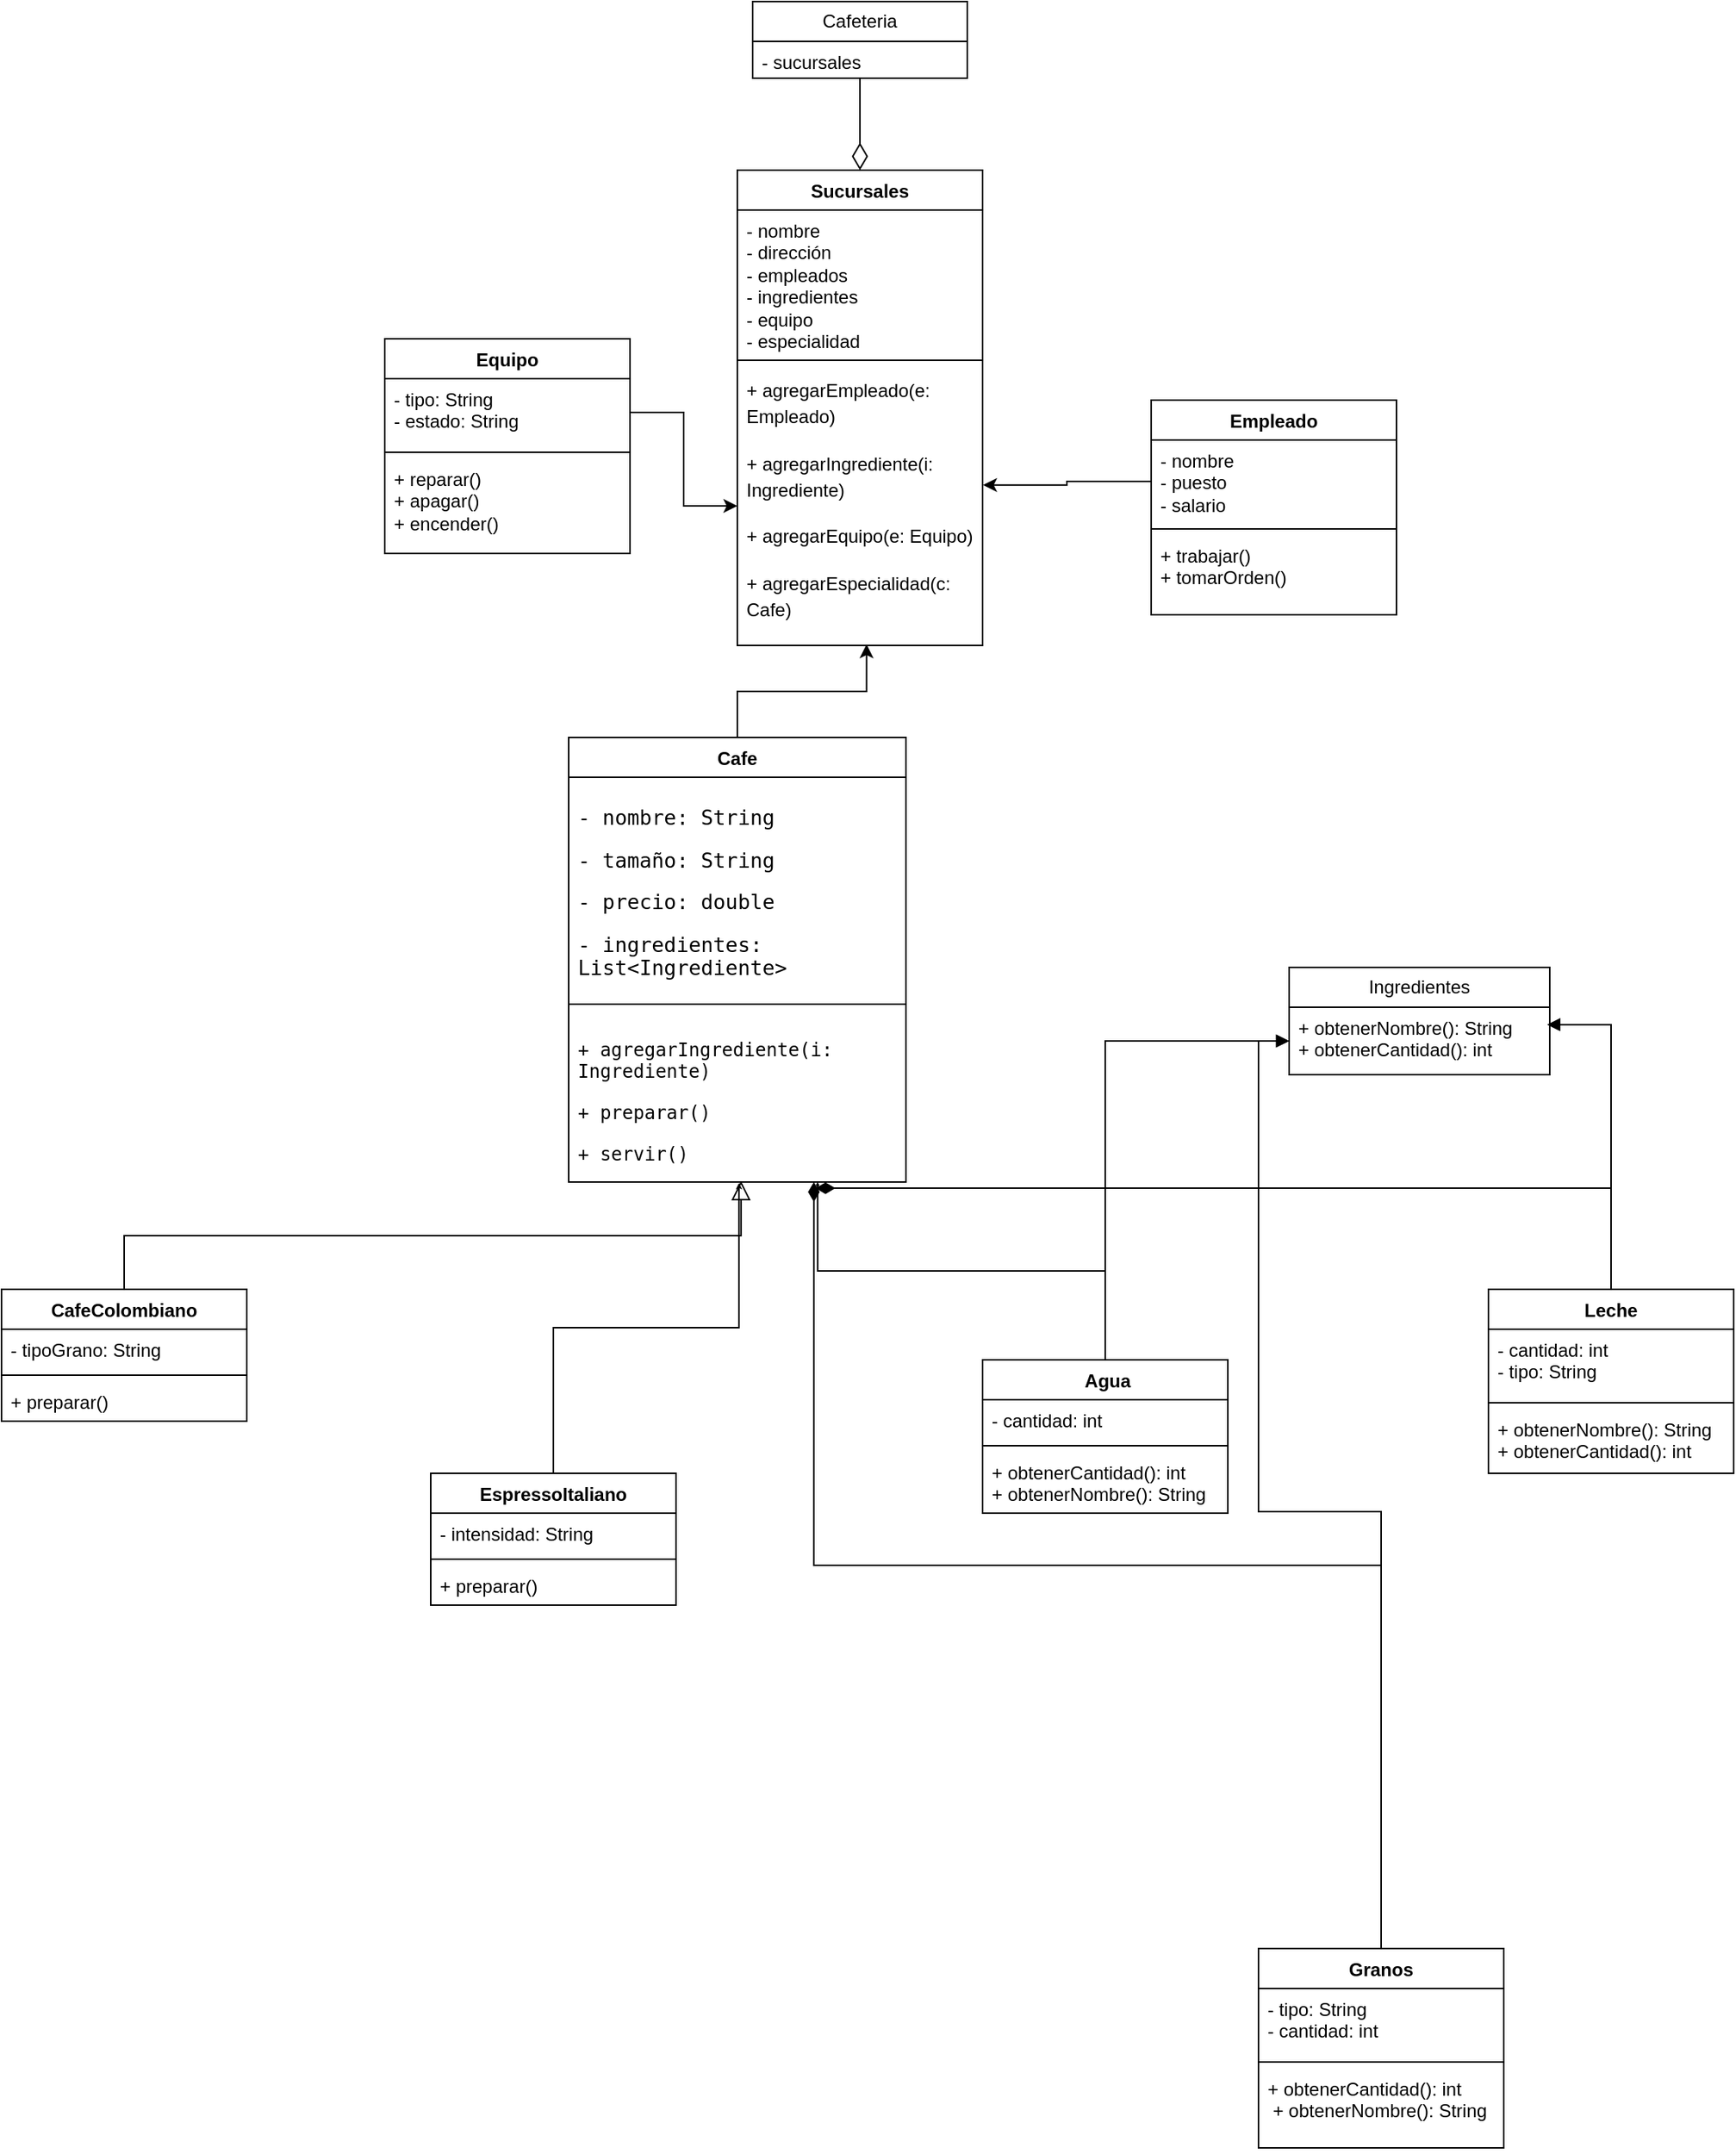 <mxfile version="24.7.5">
  <diagram name="Página-1" id="fpiejrQl7EZQ2hVn-5kG">
    <mxGraphModel dx="1927" dy="632" grid="1" gridSize="10" guides="1" tooltips="1" connect="1" arrows="1" fold="1" page="1" pageScale="1" pageWidth="827" pageHeight="1169" math="0" shadow="0">
      <root>
        <mxCell id="0" />
        <mxCell id="1" parent="0" />
        <mxCell id="qX129iivnozl7F93I-CF-3" style="edgeStyle=orthogonalEdgeStyle;rounded=0;orthogonalLoop=1;jettySize=auto;html=1;exitX=0.5;exitY=1;exitDx=0;exitDy=0;" parent="1" edge="1">
          <mxGeometry relative="1" as="geometry">
            <mxPoint x="414" y="140" as="sourcePoint" />
            <mxPoint x="414" y="140" as="targetPoint" />
          </mxGeometry>
        </mxCell>
        <mxCell id="ytvgkSkHLtnptRYN7N96-9" style="edgeStyle=orthogonalEdgeStyle;rounded=0;orthogonalLoop=1;jettySize=auto;html=1;endArrow=diamondThin;endFill=0;endSize=15;" edge="1" parent="1" source="VerWk3KQ8aKM1fs5bpjp-9" target="VerWk3KQ8aKM1fs5bpjp-13">
          <mxGeometry relative="1" as="geometry" />
        </mxCell>
        <mxCell id="VerWk3KQ8aKM1fs5bpjp-9" value="Cafeteria" style="swimlane;fontStyle=0;childLayout=stackLayout;horizontal=1;startSize=26;fillColor=none;horizontalStack=0;resizeParent=1;resizeParentMax=0;resizeLast=0;collapsible=1;marginBottom=0;whiteSpace=wrap;html=1;" vertex="1" parent="1">
          <mxGeometry x="-40" y="30" width="140" height="50" as="geometry" />
        </mxCell>
        <mxCell id="VerWk3KQ8aKM1fs5bpjp-10" value="- sucursales" style="text;strokeColor=none;fillColor=none;align=left;verticalAlign=top;spacingLeft=4;spacingRight=4;overflow=hidden;rotatable=0;points=[[0,0.5],[1,0.5]];portConstraint=eastwest;whiteSpace=wrap;html=1;" vertex="1" parent="VerWk3KQ8aKM1fs5bpjp-9">
          <mxGeometry y="26" width="140" height="24" as="geometry" />
        </mxCell>
        <mxCell id="VerWk3KQ8aKM1fs5bpjp-13" value="Sucursales" style="swimlane;fontStyle=1;align=center;verticalAlign=top;childLayout=stackLayout;horizontal=1;startSize=26;horizontalStack=0;resizeParent=1;resizeParentMax=0;resizeLast=0;collapsible=1;marginBottom=0;whiteSpace=wrap;html=1;" vertex="1" parent="1">
          <mxGeometry x="-50" y="140" width="160" height="310" as="geometry" />
        </mxCell>
        <mxCell id="VerWk3KQ8aKM1fs5bpjp-14" value="- nombre&lt;div&gt;- dirección&lt;/div&gt;&lt;div&gt;- empleados&lt;/div&gt;&lt;div&gt;- ingredientes&lt;/div&gt;&lt;div&gt;- equipo&lt;/div&gt;&lt;div&gt;- especialidad&lt;/div&gt;&lt;div&gt;&lt;br&gt;&lt;/div&gt;&lt;div&gt;&lt;br&gt;&lt;/div&gt;" style="text;strokeColor=none;fillColor=none;align=left;verticalAlign=top;spacingLeft=4;spacingRight=4;overflow=hidden;rotatable=0;points=[[0,0.5],[1,0.5]];portConstraint=eastwest;whiteSpace=wrap;html=1;" vertex="1" parent="VerWk3KQ8aKM1fs5bpjp-13">
          <mxGeometry y="26" width="160" height="94" as="geometry" />
        </mxCell>
        <mxCell id="VerWk3KQ8aKM1fs5bpjp-15" value="" style="line;strokeWidth=1;fillColor=none;align=left;verticalAlign=middle;spacingTop=-1;spacingLeft=3;spacingRight=3;rotatable=0;labelPosition=right;points=[];portConstraint=eastwest;strokeColor=inherit;" vertex="1" parent="VerWk3KQ8aKM1fs5bpjp-13">
          <mxGeometry y="120" width="160" height="8" as="geometry" />
        </mxCell>
        <mxCell id="VerWk3KQ8aKM1fs5bpjp-16" value="&lt;h3 style=&quot;margin-top:0cm;mso-pagination:widow-orphan;page-break-after:auto&quot;&gt;&lt;font style=&quot;font-size: 12px; font-weight: normal;&quot;&gt;&lt;a name=&quot;_e1xxvhagcpro&quot;&gt;&lt;/a&gt;&lt;span style=&quot;&quot; lang=&quot;es&quot;&gt;+ agregarEmpleado(e: Empleado)&lt;/span&gt;&lt;/font&gt;&lt;/h3&gt;&lt;h3 style=&quot;margin-top:0cm;mso-pagination:widow-orphan;page-break-after:auto&quot;&gt;&lt;span style=&quot;line-height: 115%; font-size: 12px; font-weight: normal;&quot; lang=&quot;es&quot;&gt;&lt;font style=&quot;font-size: 12px;&quot;&gt;+ agregarIngrediente(i:&lt;br&gt;Ingrediente)&lt;/font&gt;&lt;/span&gt;&lt;/h3&gt;&lt;h3 style=&quot;margin-top:0cm;mso-pagination:widow-orphan;page-break-after:auto&quot;&gt;&lt;span style=&quot;line-height: 115%; font-size: 12px; font-weight: normal;&quot; lang=&quot;es&quot;&gt;&lt;font style=&quot;font-size: 12px;&quot;&gt;+ agregarEquipo(e: Equipo)&lt;/font&gt;&lt;/span&gt;&lt;/h3&gt;&lt;h3 style=&quot;margin-top:0cm;mso-pagination:widow-orphan;page-break-after:auto&quot;&gt;&lt;span style=&quot;line-height: 115%; font-size: 12px; font-weight: normal;&quot; lang=&quot;es&quot;&gt;&lt;font style=&quot;font-size: 12px;&quot;&gt;+ agregarEspecialidad(c:&lt;br&gt;Cafe)&lt;/font&gt;&lt;/span&gt;&lt;b&gt;&lt;span style=&quot;font-size: 9pt; line-height: 115%;&quot; lang=&quot;es&quot;&gt;&lt;/span&gt;&lt;/b&gt;&lt;/h3&gt;" style="text;strokeColor=none;fillColor=none;align=left;verticalAlign=top;spacingLeft=4;spacingRight=4;overflow=hidden;rotatable=0;points=[[0,0.5],[1,0.5]];portConstraint=eastwest;whiteSpace=wrap;html=1;" vertex="1" parent="VerWk3KQ8aKM1fs5bpjp-13">
          <mxGeometry y="128" width="160" height="182" as="geometry" />
        </mxCell>
        <mxCell id="VerWk3KQ8aKM1fs5bpjp-17" value="Empleado" style="swimlane;fontStyle=1;align=center;verticalAlign=top;childLayout=stackLayout;horizontal=1;startSize=26;horizontalStack=0;resizeParent=1;resizeParentMax=0;resizeLast=0;collapsible=1;marginBottom=0;whiteSpace=wrap;html=1;" vertex="1" parent="1">
          <mxGeometry x="220" y="290" width="160" height="140" as="geometry" />
        </mxCell>
        <mxCell id="VerWk3KQ8aKM1fs5bpjp-18" value="- nombre&lt;div&gt;- puesto&lt;/div&gt;&lt;div&gt;- salario&lt;/div&gt;" style="text;strokeColor=none;fillColor=none;align=left;verticalAlign=top;spacingLeft=4;spacingRight=4;overflow=hidden;rotatable=0;points=[[0,0.5],[1,0.5]];portConstraint=eastwest;whiteSpace=wrap;html=1;" vertex="1" parent="VerWk3KQ8aKM1fs5bpjp-17">
          <mxGeometry y="26" width="160" height="54" as="geometry" />
        </mxCell>
        <mxCell id="VerWk3KQ8aKM1fs5bpjp-19" value="" style="line;strokeWidth=1;fillColor=none;align=left;verticalAlign=middle;spacingTop=-1;spacingLeft=3;spacingRight=3;rotatable=0;labelPosition=right;points=[];portConstraint=eastwest;strokeColor=inherit;" vertex="1" parent="VerWk3KQ8aKM1fs5bpjp-17">
          <mxGeometry y="80" width="160" height="8" as="geometry" />
        </mxCell>
        <mxCell id="VerWk3KQ8aKM1fs5bpjp-20" value="+ trabajar()&lt;div&gt;+ tomarOrden()&lt;/div&gt;" style="text;strokeColor=none;fillColor=none;align=left;verticalAlign=top;spacingLeft=4;spacingRight=4;overflow=hidden;rotatable=0;points=[[0,0.5],[1,0.5]];portConstraint=eastwest;whiteSpace=wrap;html=1;" vertex="1" parent="VerWk3KQ8aKM1fs5bpjp-17">
          <mxGeometry y="88" width="160" height="52" as="geometry" />
        </mxCell>
        <mxCell id="VerWk3KQ8aKM1fs5bpjp-26" value="Ingredientes" style="swimlane;fontStyle=0;childLayout=stackLayout;horizontal=1;startSize=26;fillColor=none;horizontalStack=0;resizeParent=1;resizeParentMax=0;resizeLast=0;collapsible=1;marginBottom=0;whiteSpace=wrap;html=1;" vertex="1" parent="1">
          <mxGeometry x="310" y="660" width="170" height="70" as="geometry" />
        </mxCell>
        <mxCell id="VerWk3KQ8aKM1fs5bpjp-27" value="+ obtenerNombre(): String&lt;div&gt;+ obtenerCantidad(): int&lt;br&gt;&lt;/div&gt;" style="text;strokeColor=none;fillColor=none;align=left;verticalAlign=top;spacingLeft=4;spacingRight=4;overflow=hidden;rotatable=0;points=[[0,0.5],[1,0.5]];portConstraint=eastwest;whiteSpace=wrap;html=1;" vertex="1" parent="VerWk3KQ8aKM1fs5bpjp-26">
          <mxGeometry y="26" width="170" height="44" as="geometry" />
        </mxCell>
        <mxCell id="VerWk3KQ8aKM1fs5bpjp-30" value="Cafe" style="swimlane;fontStyle=1;align=center;verticalAlign=top;childLayout=stackLayout;horizontal=1;startSize=26;horizontalStack=0;resizeParent=1;resizeParentMax=0;resizeLast=0;collapsible=1;marginBottom=0;whiteSpace=wrap;html=1;" vertex="1" parent="1">
          <mxGeometry x="-160" y="510" width="220" height="290" as="geometry" />
        </mxCell>
        <mxCell id="VerWk3KQ8aKM1fs5bpjp-31" value="&lt;p class=&quot;MsoNormal&quot;&gt;&lt;code&gt;&lt;span style=&quot;font-size:10.0pt;line-height:&lt;br/&gt;115%;mso-fareast-font-family:Arial&quot; lang=&quot;es&quot;&gt;- nombre: String&lt;/span&gt;&lt;/code&gt;&lt;span lang=&quot;es&quot;&gt;&amp;nbsp;&lt;/span&gt;&lt;/p&gt;&lt;p class=&quot;MsoNormal&quot;&gt;&lt;code&gt;&lt;span style=&quot;font-size:10.0pt;line-height:115%;&lt;br/&gt;mso-fareast-font-family:Arial&quot; lang=&quot;es&quot;&gt;- tamaño: String&lt;/span&gt;&lt;/code&gt;&lt;/p&gt;&lt;p class=&quot;MsoNormal&quot;&gt;&lt;code&gt;&lt;span style=&quot;font-size:10.0pt;line-height:115%;&lt;br/&gt;mso-fareast-font-family:Arial&quot; lang=&quot;es&quot;&gt;- precio: double&lt;/span&gt;&lt;/code&gt;&lt;/p&gt;&lt;p class=&quot;MsoNormal&quot;&gt;&lt;code&gt;&lt;span style=&quot;font-size:10.0pt;line-height:115%;&lt;br/&gt;mso-fareast-font-family:Arial&quot; lang=&quot;es&quot;&gt;- ingredientes:&lt;br&gt;List&amp;lt;Ingrediente&amp;gt;&lt;/span&gt;&lt;/code&gt;&lt;span lang=&quot;es&quot;&gt;&lt;/span&gt;&lt;/p&gt;" style="text;strokeColor=none;fillColor=none;align=left;verticalAlign=top;spacingLeft=4;spacingRight=4;overflow=hidden;rotatable=0;points=[[0,0.5],[1,0.5]];portConstraint=eastwest;whiteSpace=wrap;html=1;" vertex="1" parent="VerWk3KQ8aKM1fs5bpjp-30">
          <mxGeometry y="26" width="220" height="144" as="geometry" />
        </mxCell>
        <mxCell id="VerWk3KQ8aKM1fs5bpjp-32" value="" style="line;strokeWidth=1;fillColor=none;align=left;verticalAlign=middle;spacingTop=-1;spacingLeft=3;spacingRight=3;rotatable=0;labelPosition=right;points=[];portConstraint=eastwest;strokeColor=inherit;" vertex="1" parent="VerWk3KQ8aKM1fs5bpjp-30">
          <mxGeometry y="170" width="220" height="8" as="geometry" />
        </mxCell>
        <mxCell id="VerWk3KQ8aKM1fs5bpjp-33" value="&lt;p style=&quot;&quot; class=&quot;MsoNormal&quot;&gt;&lt;code&gt;&lt;span style=&quot;&quot; lang=&quot;es&quot;&gt;&lt;font style=&quot;font-size: 12px;&quot;&gt;+ agregarIngrediente(i: Ingrediente)&lt;/font&gt;&lt;/span&gt;&lt;/code&gt;&lt;/p&gt;&lt;p style=&quot;&quot; class=&quot;MsoNormal&quot;&gt;&lt;font style=&quot;font-size: 12px;&quot;&gt;&lt;span lang=&quot;es&quot;&gt; &lt;/span&gt;&lt;code&gt;&lt;span style=&quot;line-height: 115%;&quot; lang=&quot;es&quot;&gt;+ preparar()&lt;/span&gt;&lt;/code&gt;&lt;/font&gt;&lt;/p&gt;&lt;p style=&quot;&quot; class=&quot;MsoNormal&quot;&gt;&lt;code&gt;&lt;span style=&quot;line-height: 115%;&quot; lang=&quot;es&quot;&gt;&lt;font style=&quot;font-size: 12px;&quot;&gt;+ servir()&lt;/font&gt;&lt;/span&gt;&lt;/code&gt;&lt;code&gt;&lt;span style=&quot;mso-ansi-font-size:11.0pt;mso-bidi-font-size:11.0pt;line-height:&lt;br/&gt;115%;font-family:&amp;quot;Arial&amp;quot;,sans-serif;mso-fareast-font-family:Arial&quot; lang=&quot;es&quot;&gt;&lt;/span&gt;&lt;/code&gt;&lt;/p&gt;" style="text;strokeColor=none;fillColor=none;align=left;verticalAlign=top;spacingLeft=4;spacingRight=4;overflow=hidden;rotatable=0;points=[[0,0.5],[1,0.5]];portConstraint=eastwest;whiteSpace=wrap;html=1;" vertex="1" parent="VerWk3KQ8aKM1fs5bpjp-30">
          <mxGeometry y="178" width="220" height="112" as="geometry" />
        </mxCell>
        <mxCell id="VerWk3KQ8aKM1fs5bpjp-34" value="CafeColombiano" style="swimlane;fontStyle=1;align=center;verticalAlign=top;childLayout=stackLayout;horizontal=1;startSize=26;horizontalStack=0;resizeParent=1;resizeParentMax=0;resizeLast=0;collapsible=1;marginBottom=0;whiteSpace=wrap;html=1;" vertex="1" parent="1">
          <mxGeometry x="-530" y="870" width="160" height="86" as="geometry" />
        </mxCell>
        <mxCell id="VerWk3KQ8aKM1fs5bpjp-35" value="- tipoGrano: String" style="text;strokeColor=none;fillColor=none;align=left;verticalAlign=top;spacingLeft=4;spacingRight=4;overflow=hidden;rotatable=0;points=[[0,0.5],[1,0.5]];portConstraint=eastwest;whiteSpace=wrap;html=1;" vertex="1" parent="VerWk3KQ8aKM1fs5bpjp-34">
          <mxGeometry y="26" width="160" height="26" as="geometry" />
        </mxCell>
        <mxCell id="VerWk3KQ8aKM1fs5bpjp-36" value="" style="line;strokeWidth=1;fillColor=none;align=left;verticalAlign=middle;spacingTop=-1;spacingLeft=3;spacingRight=3;rotatable=0;labelPosition=right;points=[];portConstraint=eastwest;strokeColor=inherit;" vertex="1" parent="VerWk3KQ8aKM1fs5bpjp-34">
          <mxGeometry y="52" width="160" height="8" as="geometry" />
        </mxCell>
        <mxCell id="VerWk3KQ8aKM1fs5bpjp-37" value="+ preparar()" style="text;strokeColor=none;fillColor=none;align=left;verticalAlign=top;spacingLeft=4;spacingRight=4;overflow=hidden;rotatable=0;points=[[0,0.5],[1,0.5]];portConstraint=eastwest;whiteSpace=wrap;html=1;" vertex="1" parent="VerWk3KQ8aKM1fs5bpjp-34">
          <mxGeometry y="60" width="160" height="26" as="geometry" />
        </mxCell>
        <mxCell id="VerWk3KQ8aKM1fs5bpjp-38" value="EspressoItaliano" style="swimlane;fontStyle=1;align=center;verticalAlign=top;childLayout=stackLayout;horizontal=1;startSize=26;horizontalStack=0;resizeParent=1;resizeParentMax=0;resizeLast=0;collapsible=1;marginBottom=0;whiteSpace=wrap;html=1;" vertex="1" parent="1">
          <mxGeometry x="-250" y="990" width="160" height="86" as="geometry" />
        </mxCell>
        <mxCell id="VerWk3KQ8aKM1fs5bpjp-39" value="- intensidad: String" style="text;strokeColor=none;fillColor=none;align=left;verticalAlign=top;spacingLeft=4;spacingRight=4;overflow=hidden;rotatable=0;points=[[0,0.5],[1,0.5]];portConstraint=eastwest;whiteSpace=wrap;html=1;" vertex="1" parent="VerWk3KQ8aKM1fs5bpjp-38">
          <mxGeometry y="26" width="160" height="26" as="geometry" />
        </mxCell>
        <mxCell id="VerWk3KQ8aKM1fs5bpjp-40" value="" style="line;strokeWidth=1;fillColor=none;align=left;verticalAlign=middle;spacingTop=-1;spacingLeft=3;spacingRight=3;rotatable=0;labelPosition=right;points=[];portConstraint=eastwest;strokeColor=inherit;" vertex="1" parent="VerWk3KQ8aKM1fs5bpjp-38">
          <mxGeometry y="52" width="160" height="8" as="geometry" />
        </mxCell>
        <mxCell id="VerWk3KQ8aKM1fs5bpjp-41" value="+ preparar()" style="text;strokeColor=none;fillColor=none;align=left;verticalAlign=top;spacingLeft=4;spacingRight=4;overflow=hidden;rotatable=0;points=[[0,0.5],[1,0.5]];portConstraint=eastwest;whiteSpace=wrap;html=1;" vertex="1" parent="VerWk3KQ8aKM1fs5bpjp-38">
          <mxGeometry y="60" width="160" height="26" as="geometry" />
        </mxCell>
        <mxCell id="VerWk3KQ8aKM1fs5bpjp-42" value="Equipo" style="swimlane;fontStyle=1;align=center;verticalAlign=top;childLayout=stackLayout;horizontal=1;startSize=26;horizontalStack=0;resizeParent=1;resizeParentMax=0;resizeLast=0;collapsible=1;marginBottom=0;whiteSpace=wrap;html=1;" vertex="1" parent="1">
          <mxGeometry x="-280" y="250" width="160" height="140" as="geometry" />
        </mxCell>
        <mxCell id="VerWk3KQ8aKM1fs5bpjp-43" value="- tipo: String&lt;div&gt;- estado: String&lt;br&gt;&lt;/div&gt;" style="text;strokeColor=none;fillColor=none;align=left;verticalAlign=top;spacingLeft=4;spacingRight=4;overflow=hidden;rotatable=0;points=[[0,0.5],[1,0.5]];portConstraint=eastwest;whiteSpace=wrap;html=1;" vertex="1" parent="VerWk3KQ8aKM1fs5bpjp-42">
          <mxGeometry y="26" width="160" height="44" as="geometry" />
        </mxCell>
        <mxCell id="VerWk3KQ8aKM1fs5bpjp-44" value="" style="line;strokeWidth=1;fillColor=none;align=left;verticalAlign=middle;spacingTop=-1;spacingLeft=3;spacingRight=3;rotatable=0;labelPosition=right;points=[];portConstraint=eastwest;strokeColor=inherit;" vertex="1" parent="VerWk3KQ8aKM1fs5bpjp-42">
          <mxGeometry y="70" width="160" height="8" as="geometry" />
        </mxCell>
        <mxCell id="VerWk3KQ8aKM1fs5bpjp-45" value="+ reparar()&lt;div&gt;+ apagar()&lt;br&gt;&lt;/div&gt;&lt;div&gt;+ encender()&lt;br&gt;&lt;/div&gt;" style="text;strokeColor=none;fillColor=none;align=left;verticalAlign=top;spacingLeft=4;spacingRight=4;overflow=hidden;rotatable=0;points=[[0,0.5],[1,0.5]];portConstraint=eastwest;whiteSpace=wrap;html=1;" vertex="1" parent="VerWk3KQ8aKM1fs5bpjp-42">
          <mxGeometry y="78" width="160" height="62" as="geometry" />
        </mxCell>
        <mxCell id="ytvgkSkHLtnptRYN7N96-12" style="edgeStyle=orthogonalEdgeStyle;rounded=0;orthogonalLoop=1;jettySize=auto;html=1;entryX=0;entryY=0.5;entryDx=0;entryDy=0;endArrow=block;endFill=1;" edge="1" parent="1" source="VerWk3KQ8aKM1fs5bpjp-46" target="VerWk3KQ8aKM1fs5bpjp-27">
          <mxGeometry relative="1" as="geometry" />
        </mxCell>
        <mxCell id="VerWk3KQ8aKM1fs5bpjp-46" value="Granos" style="swimlane;fontStyle=1;align=center;verticalAlign=top;childLayout=stackLayout;horizontal=1;startSize=26;horizontalStack=0;resizeParent=1;resizeParentMax=0;resizeLast=0;collapsible=1;marginBottom=0;whiteSpace=wrap;html=1;" vertex="1" parent="1">
          <mxGeometry x="290" y="1300" width="160" height="130" as="geometry" />
        </mxCell>
        <mxCell id="VerWk3KQ8aKM1fs5bpjp-47" value="- tipo: String&lt;div&gt;- cantidad: int&lt;br&gt;&lt;/div&gt;" style="text;strokeColor=none;fillColor=none;align=left;verticalAlign=top;spacingLeft=4;spacingRight=4;overflow=hidden;rotatable=0;points=[[0,0.5],[1,0.5]];portConstraint=eastwest;whiteSpace=wrap;html=1;" vertex="1" parent="VerWk3KQ8aKM1fs5bpjp-46">
          <mxGeometry y="26" width="160" height="44" as="geometry" />
        </mxCell>
        <mxCell id="VerWk3KQ8aKM1fs5bpjp-48" value="" style="line;strokeWidth=1;fillColor=none;align=left;verticalAlign=middle;spacingTop=-1;spacingLeft=3;spacingRight=3;rotatable=0;labelPosition=right;points=[];portConstraint=eastwest;strokeColor=inherit;" vertex="1" parent="VerWk3KQ8aKM1fs5bpjp-46">
          <mxGeometry y="70" width="160" height="8" as="geometry" />
        </mxCell>
        <mxCell id="VerWk3KQ8aKM1fs5bpjp-49" value="+ obtenerCantidad(): int&lt;div&gt;&amp;nbsp;+ obtenerNombre(): String&lt;br&gt;&lt;/div&gt;" style="text;strokeColor=none;fillColor=none;align=left;verticalAlign=top;spacingLeft=4;spacingRight=4;overflow=hidden;rotatable=0;points=[[0,0.5],[1,0.5]];portConstraint=eastwest;whiteSpace=wrap;html=1;" vertex="1" parent="VerWk3KQ8aKM1fs5bpjp-46">
          <mxGeometry y="78" width="160" height="52" as="geometry" />
        </mxCell>
        <mxCell id="ytvgkSkHLtnptRYN7N96-11" style="edgeStyle=orthogonalEdgeStyle;rounded=0;orthogonalLoop=1;jettySize=auto;html=1;endArrow=block;endFill=1;" edge="1" parent="1" source="ytvgkSkHLtnptRYN7N96-1" target="VerWk3KQ8aKM1fs5bpjp-27">
          <mxGeometry relative="1" as="geometry" />
        </mxCell>
        <mxCell id="ytvgkSkHLtnptRYN7N96-1" value="&amp;nbsp;Agua" style="swimlane;fontStyle=1;align=center;verticalAlign=top;childLayout=stackLayout;horizontal=1;startSize=26;horizontalStack=0;resizeParent=1;resizeParentMax=0;resizeLast=0;collapsible=1;marginBottom=0;whiteSpace=wrap;html=1;" vertex="1" parent="1">
          <mxGeometry x="110" y="916" width="160" height="100" as="geometry" />
        </mxCell>
        <mxCell id="ytvgkSkHLtnptRYN7N96-2" value="- cantidad: int" style="text;strokeColor=none;fillColor=none;align=left;verticalAlign=top;spacingLeft=4;spacingRight=4;overflow=hidden;rotatable=0;points=[[0,0.5],[1,0.5]];portConstraint=eastwest;whiteSpace=wrap;html=1;" vertex="1" parent="ytvgkSkHLtnptRYN7N96-1">
          <mxGeometry y="26" width="160" height="26" as="geometry" />
        </mxCell>
        <mxCell id="ytvgkSkHLtnptRYN7N96-3" value="" style="line;strokeWidth=1;fillColor=none;align=left;verticalAlign=middle;spacingTop=-1;spacingLeft=3;spacingRight=3;rotatable=0;labelPosition=right;points=[];portConstraint=eastwest;strokeColor=inherit;" vertex="1" parent="ytvgkSkHLtnptRYN7N96-1">
          <mxGeometry y="52" width="160" height="8" as="geometry" />
        </mxCell>
        <mxCell id="ytvgkSkHLtnptRYN7N96-4" value="+ obtenerCantidad(): int&lt;div&gt;+ obtenerNombre(): String&lt;br&gt;&lt;/div&gt;" style="text;strokeColor=none;fillColor=none;align=left;verticalAlign=top;spacingLeft=4;spacingRight=4;overflow=hidden;rotatable=0;points=[[0,0.5],[1,0.5]];portConstraint=eastwest;whiteSpace=wrap;html=1;" vertex="1" parent="ytvgkSkHLtnptRYN7N96-1">
          <mxGeometry y="60" width="160" height="40" as="geometry" />
        </mxCell>
        <mxCell id="ytvgkSkHLtnptRYN7N96-5" value="Leche" style="swimlane;fontStyle=1;align=center;verticalAlign=top;childLayout=stackLayout;horizontal=1;startSize=26;horizontalStack=0;resizeParent=1;resizeParentMax=0;resizeLast=0;collapsible=1;marginBottom=0;whiteSpace=wrap;html=1;" vertex="1" parent="1">
          <mxGeometry x="440" y="870" width="160" height="120" as="geometry" />
        </mxCell>
        <mxCell id="ytvgkSkHLtnptRYN7N96-6" value="- cantidad: int&lt;div&gt;- tipo: String&lt;br&gt;&lt;/div&gt;" style="text;strokeColor=none;fillColor=none;align=left;verticalAlign=top;spacingLeft=4;spacingRight=4;overflow=hidden;rotatable=0;points=[[0,0.5],[1,0.5]];portConstraint=eastwest;whiteSpace=wrap;html=1;" vertex="1" parent="ytvgkSkHLtnptRYN7N96-5">
          <mxGeometry y="26" width="160" height="44" as="geometry" />
        </mxCell>
        <mxCell id="ytvgkSkHLtnptRYN7N96-7" value="" style="line;strokeWidth=1;fillColor=none;align=left;verticalAlign=middle;spacingTop=-1;spacingLeft=3;spacingRight=3;rotatable=0;labelPosition=right;points=[];portConstraint=eastwest;strokeColor=inherit;" vertex="1" parent="ytvgkSkHLtnptRYN7N96-5">
          <mxGeometry y="70" width="160" height="8" as="geometry" />
        </mxCell>
        <mxCell id="ytvgkSkHLtnptRYN7N96-8" value="+ obtenerNombre(): String&lt;div&gt;+ obtenerCantidad(): int&lt;br&gt;&lt;/div&gt;" style="text;strokeColor=none;fillColor=none;align=left;verticalAlign=top;spacingLeft=4;spacingRight=4;overflow=hidden;rotatable=0;points=[[0,0.5],[1,0.5]];portConstraint=eastwest;whiteSpace=wrap;html=1;" vertex="1" parent="ytvgkSkHLtnptRYN7N96-5">
          <mxGeometry y="78" width="160" height="42" as="geometry" />
        </mxCell>
        <mxCell id="ytvgkSkHLtnptRYN7N96-13" style="edgeStyle=orthogonalEdgeStyle;rounded=0;orthogonalLoop=1;jettySize=auto;html=1;entryX=0.99;entryY=0.258;entryDx=0;entryDy=0;entryPerimeter=0;endArrow=block;endFill=1;" edge="1" parent="1" source="ytvgkSkHLtnptRYN7N96-5" target="VerWk3KQ8aKM1fs5bpjp-27">
          <mxGeometry relative="1" as="geometry" />
        </mxCell>
        <mxCell id="ytvgkSkHLtnptRYN7N96-14" style="edgeStyle=orthogonalEdgeStyle;rounded=0;orthogonalLoop=1;jettySize=auto;html=1;entryX=0.511;entryY=0.994;entryDx=0;entryDy=0;entryPerimeter=0;endArrow=block;endFill=0;strokeWidth=1;endSize=10;" edge="1" parent="1" source="VerWk3KQ8aKM1fs5bpjp-34" target="VerWk3KQ8aKM1fs5bpjp-33">
          <mxGeometry relative="1" as="geometry" />
        </mxCell>
        <mxCell id="ytvgkSkHLtnptRYN7N96-16" style="edgeStyle=orthogonalEdgeStyle;rounded=0;orthogonalLoop=1;jettySize=auto;html=1;entryX=0.505;entryY=1.006;entryDx=0;entryDy=0;entryPerimeter=0;endSize=1;" edge="1" parent="1" source="VerWk3KQ8aKM1fs5bpjp-38" target="VerWk3KQ8aKM1fs5bpjp-33">
          <mxGeometry relative="1" as="geometry" />
        </mxCell>
        <mxCell id="ytvgkSkHLtnptRYN7N96-17" style="edgeStyle=orthogonalEdgeStyle;rounded=0;orthogonalLoop=1;jettySize=auto;html=1;entryX=0.738;entryY=1;entryDx=0;entryDy=0;entryPerimeter=0;endArrow=diamondThin;endFill=1;endSize=1;" edge="1" parent="1" source="ytvgkSkHLtnptRYN7N96-1" target="VerWk3KQ8aKM1fs5bpjp-33">
          <mxGeometry relative="1" as="geometry" />
        </mxCell>
        <mxCell id="ytvgkSkHLtnptRYN7N96-18" style="edgeStyle=orthogonalEdgeStyle;rounded=0;orthogonalLoop=1;jettySize=auto;html=1;entryX=0.727;entryY=1;entryDx=0;entryDy=0;entryPerimeter=0;endArrow=diamondThin;endFill=1;endSize=10;" edge="1" parent="1" source="VerWk3KQ8aKM1fs5bpjp-46" target="VerWk3KQ8aKM1fs5bpjp-33">
          <mxGeometry relative="1" as="geometry" />
        </mxCell>
        <mxCell id="ytvgkSkHLtnptRYN7N96-19" style="edgeStyle=orthogonalEdgeStyle;rounded=0;orthogonalLoop=1;jettySize=auto;html=1;entryX=0.732;entryY=1.036;entryDx=0;entryDy=0;entryPerimeter=0;endArrow=diamondThin;endFill=1;endSize=10;" edge="1" parent="1" source="ytvgkSkHLtnptRYN7N96-5" target="VerWk3KQ8aKM1fs5bpjp-33">
          <mxGeometry relative="1" as="geometry" />
        </mxCell>
        <mxCell id="ytvgkSkHLtnptRYN7N96-20" style="edgeStyle=orthogonalEdgeStyle;rounded=0;orthogonalLoop=1;jettySize=auto;html=1;" edge="1" parent="1" source="VerWk3KQ8aKM1fs5bpjp-43" target="VerWk3KQ8aKM1fs5bpjp-16">
          <mxGeometry relative="1" as="geometry" />
        </mxCell>
        <mxCell id="ytvgkSkHLtnptRYN7N96-21" style="edgeStyle=orthogonalEdgeStyle;rounded=0;orthogonalLoop=1;jettySize=auto;html=1;entryX=1.002;entryY=0.425;entryDx=0;entryDy=0;entryPerimeter=0;" edge="1" parent="1" source="VerWk3KQ8aKM1fs5bpjp-18" target="VerWk3KQ8aKM1fs5bpjp-16">
          <mxGeometry relative="1" as="geometry" />
        </mxCell>
        <mxCell id="ytvgkSkHLtnptRYN7N96-22" style="edgeStyle=orthogonalEdgeStyle;rounded=0;orthogonalLoop=1;jettySize=auto;html=1;entryX=0.527;entryY=0.996;entryDx=0;entryDy=0;entryPerimeter=0;" edge="1" parent="1" source="VerWk3KQ8aKM1fs5bpjp-30" target="VerWk3KQ8aKM1fs5bpjp-16">
          <mxGeometry relative="1" as="geometry" />
        </mxCell>
      </root>
    </mxGraphModel>
  </diagram>
</mxfile>

